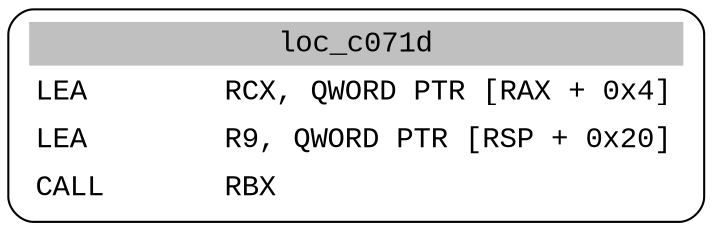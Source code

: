 digraph asm_graph {
1941 [
shape="Mrecord" fontname="Courier New"label =<<table border="0" cellborder="0" cellpadding="3"><tr><td align="center" colspan="2" bgcolor="grey">loc_c071d</td></tr><tr><td align="left">LEA        RCX, QWORD PTR [RAX + 0x4]</td></tr><tr><td align="left">LEA        R9, QWORD PTR [RSP + 0x20]</td></tr><tr><td align="left">CALL       RBX</td></tr></table>> ];
}